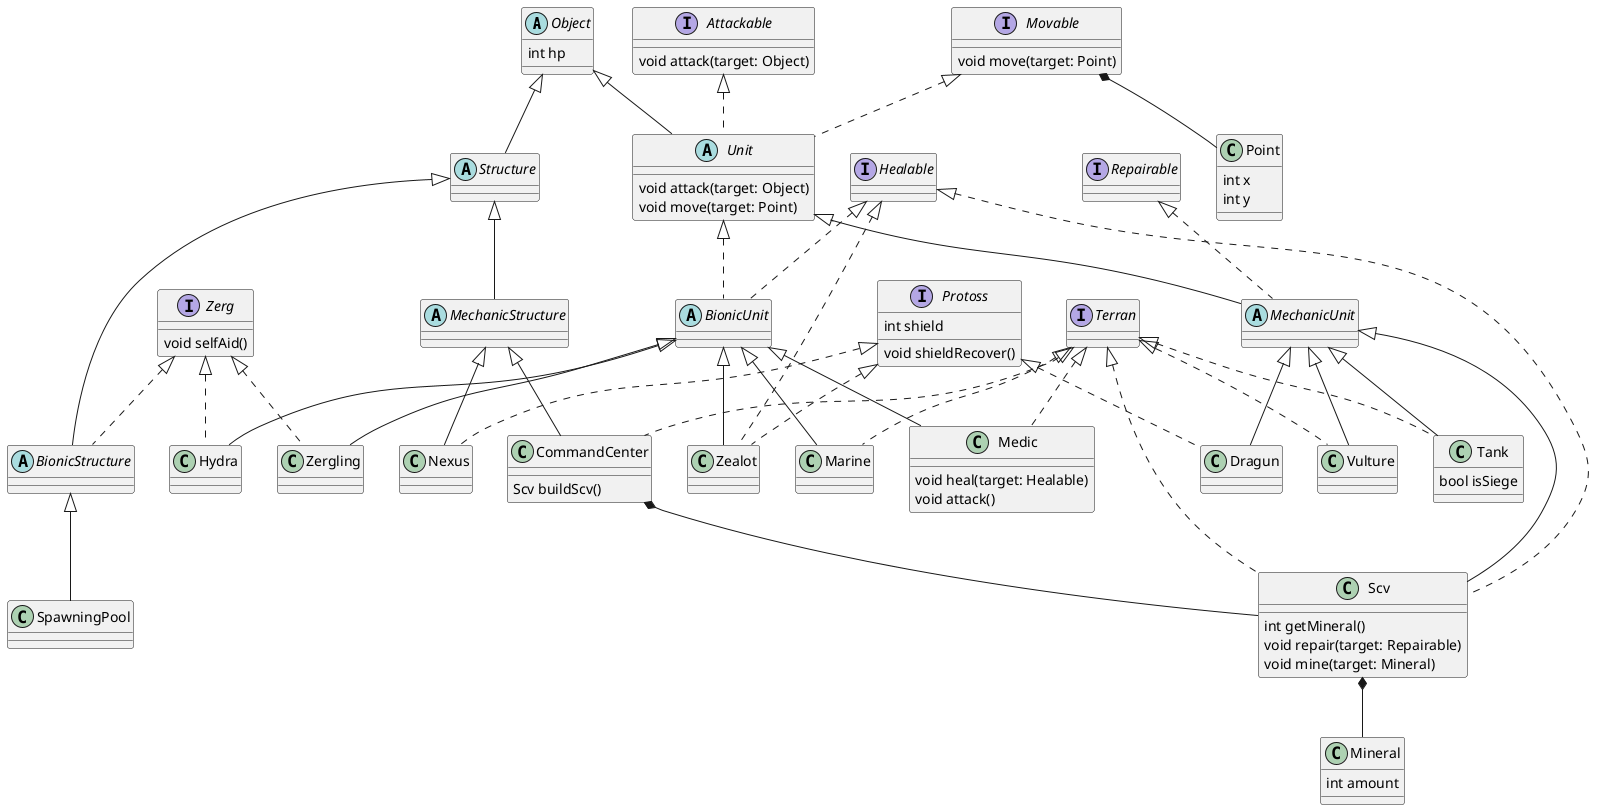 @startuml X 
scale 1
'   공통 ===============================================================================
    abstract class Object {
        int hp
    }
'   유닛    
    abstract class Unit extends Object implements Movable, Attackable {
        void attack(target: Object)
        void move(target: Point)
    }
    abstract class BionicUnit implements Healable, Unit {
            
    }
    abstract class MechanicUnit extends Unit implements Repairable {
        
    }
'   건물    
    abstract class Structure extends Object {

    }    
    abstract class BionicStructure extends Structure implements Zerg{
        
    }       
    abstract class MechanicStructure extends Structure {
'   기타 클래스
    }    
    class Point {
        int x
        int y
    }    
    class Mineral {
        int amount
    }
'   인터페이스    
    interface Movable {
        void move(target: Point)
    }
    interface Attackable {
        void attack(target: Object)
    }    
    interface Repairable {
        ' Scv가 repair 가능
    }
    interface Healable {
        ' 메딕이 치료가능
        ' Teran, Unit, Bionic
        
    }
' 저그 ===============================================================================
    interface Zerg {
        void selfAid()
    }    
    class Zergling extends BionicUnit implements Zerg  {

    }
    class Hydra extends BionicUnit implements Zerg  {

    }    
    class SpawningPool extends BionicStructure  {

    }
' 프로토스 =============================================================================
    interface Protoss {  
        int shield              
        void shieldRecover()        
    }
    class Zealot extends BionicUnit implements Protoss, Healable  {

    }
    class Dragun extends MechanicUnit implements Protoss  {

    }
    class Nexus extends MechanicStructure implements Protoss{

    }
' 테란 ===============================================================================
    interface Terran {

    }
    class Marine extends BionicUnit implements Terran {

    }
    class Medic extends BionicUnit implements Terran {
        void heal(target: Healable)        
        void attack()
    }
    class Tank extends MechanicUnit implements Terran  {                
        bool isSiege
                
    }
    class Vulture extends MechanicUnit implements Terran  {

    }

    class Scv extends MechanicUnit implements Terran, Healable {
        int getMineral()
        void repair(target: Repairable)
        void mine(target: Mineral)
        
    }
    class CommandCenter extends MechanicStructure implements Terran  {
        Scv buildScv()
    }
    Movable *-- Point
    Scv *-- Mineral
    CommandCenter *-- Scv
@enduml